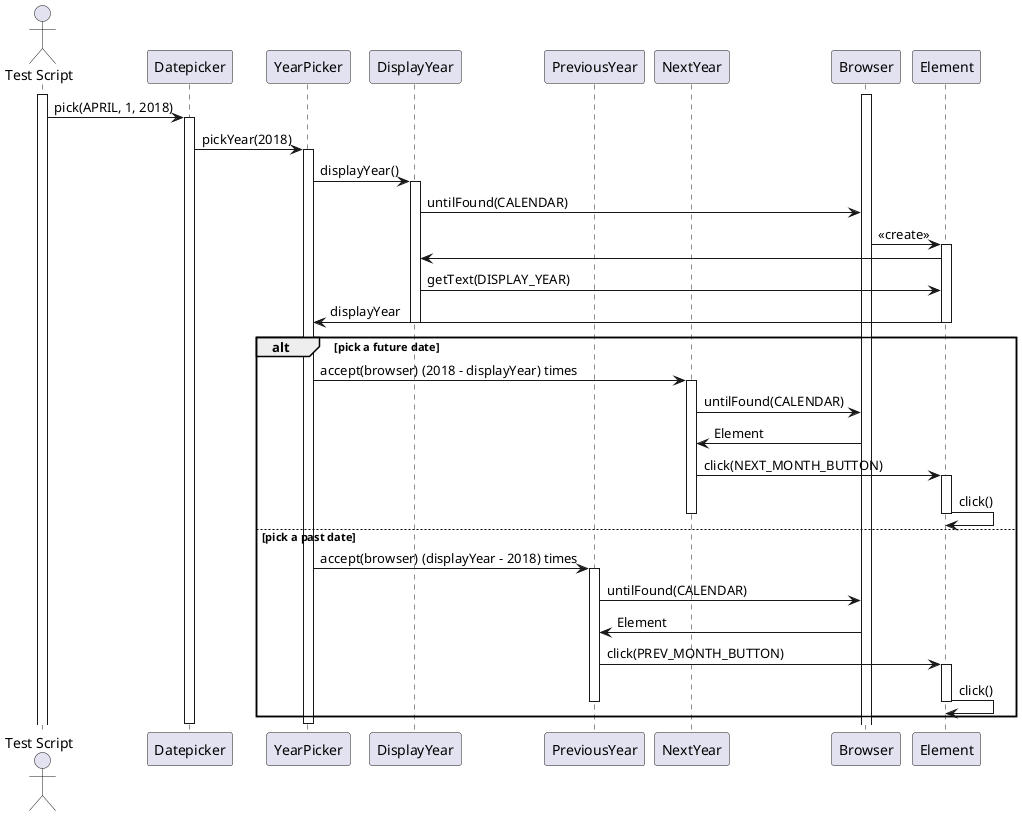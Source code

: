 @startuml

actor "Test Script"
participant Datepicker
participant YearPicker
participant DisplayYear
participant PreviousYear
participant NextYear
participant Browser
participant Element

activate "Test Script"
activate Browser
"Test Script" -> Datepicker : pick(APRIL, 1, 2018)
activate Datepicker
Datepicker -> YearPicker : pickYear(2018)
activate YearPicker
YearPicker -> DisplayYear: displayYear()
activate DisplayYear
DisplayYear -> Browser: untilFound(CALENDAR)
Browser -> Element: <<create>>
activate Element
Element -> DisplayYear:
DisplayYear -> Element : getText(DISPLAY_YEAR)

Element -> YearPicker: displayYear
deactivate Element
deactivate DisplayYear

alt pick a future date

 YearPicker -> NextYear: accept(browser) (2018 - displayYear) times
  activate NextYear
  NextYear -> Browser : untilFound(CALENDAR)
  Browser -> NextYear : Element
  NextYear -> Element: click(NEXT_MONTH_BUTTON)
  activate Element
  Element -> Element: click()
  deactivate Element
  deactivate NextYear

else pick a past date

 YearPicker -> PreviousYear: accept(browser) (displayYear - 2018) times
 activate PreviousYear
 PreviousYear -> Browser : untilFound(CALENDAR)
 Browser -> PreviousYear : Element
 PreviousYear -> Element: click(PREV_MONTH_BUTTON)
 activate Element
 Element -> Element: click()
 deactivate Element
 deactivate PreviousYear

end

deactivate YearPicker
deactivate Datepicker


@enduml